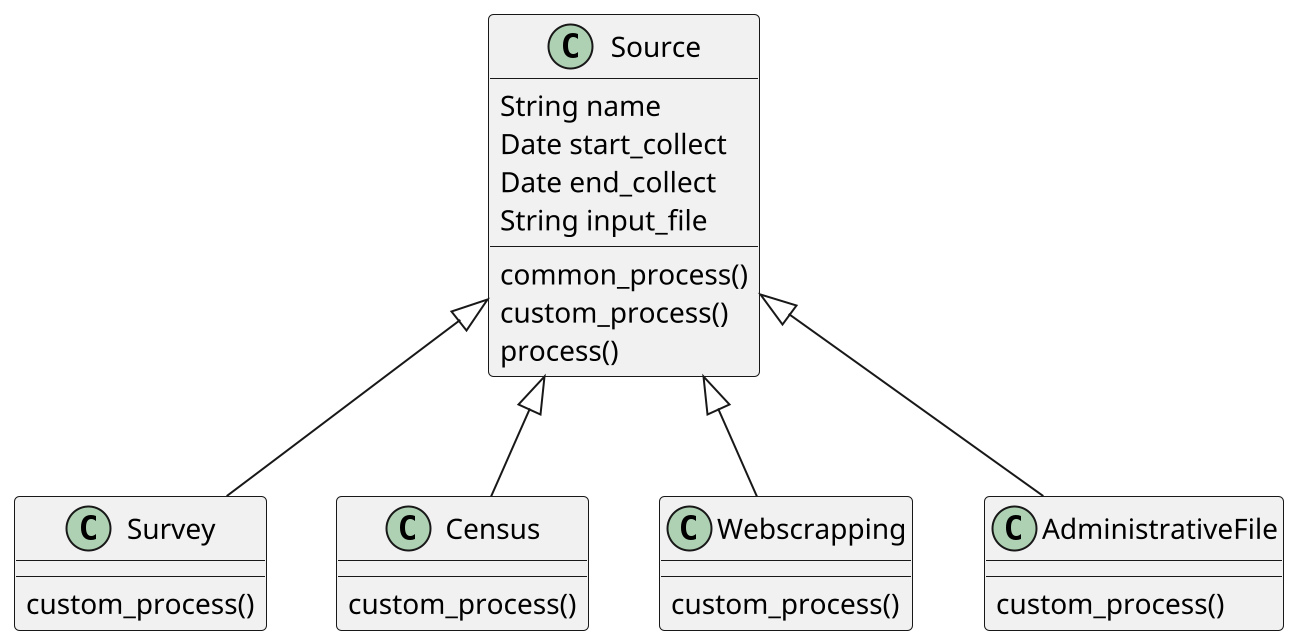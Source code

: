 @startuml
scale 2
class Source {
    String name
    Date start_collect
    Date end_collect
    String input_file

    common_process()
    custom_process()
    process()


}

class Survey {
    custom_process()

}

class Census {
    custom_process()

}

class Webscrapping {
    custom_process()

}

class AdministrativeFile {
    custom_process()

}

Source <|-- Survey
Source <|-- Census
Source <|-- Webscrapping
Source <|-- AdministrativeFile

@enduml